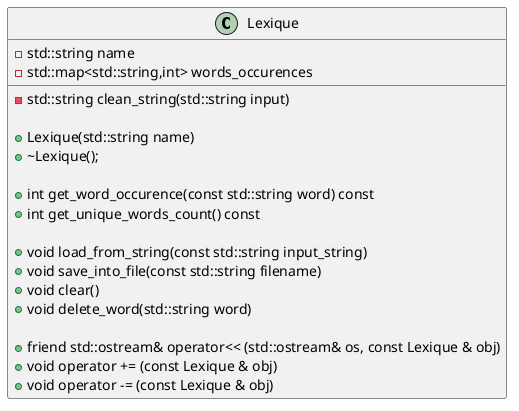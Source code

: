 @startuml Lexique

class Lexique
{
- std::string name
- std::map<std::string,int> words_occurences

- std::string clean_string(std::string input)

+ Lexique(std::string name)
+ ~Lexique();

+ int get_word_occurence(const std::string word) const
+ int get_unique_words_count() const

+ void load_from_string(const std::string input_string)
+ void save_into_file(const std::string filename)
+ void clear()
+ void delete_word(std::string word)

+ friend std::ostream& operator<< (std::ostream& os, const Lexique & obj)
+ void operator += (const Lexique & obj)
+ void operator -= (const Lexique & obj)
}

@enduml